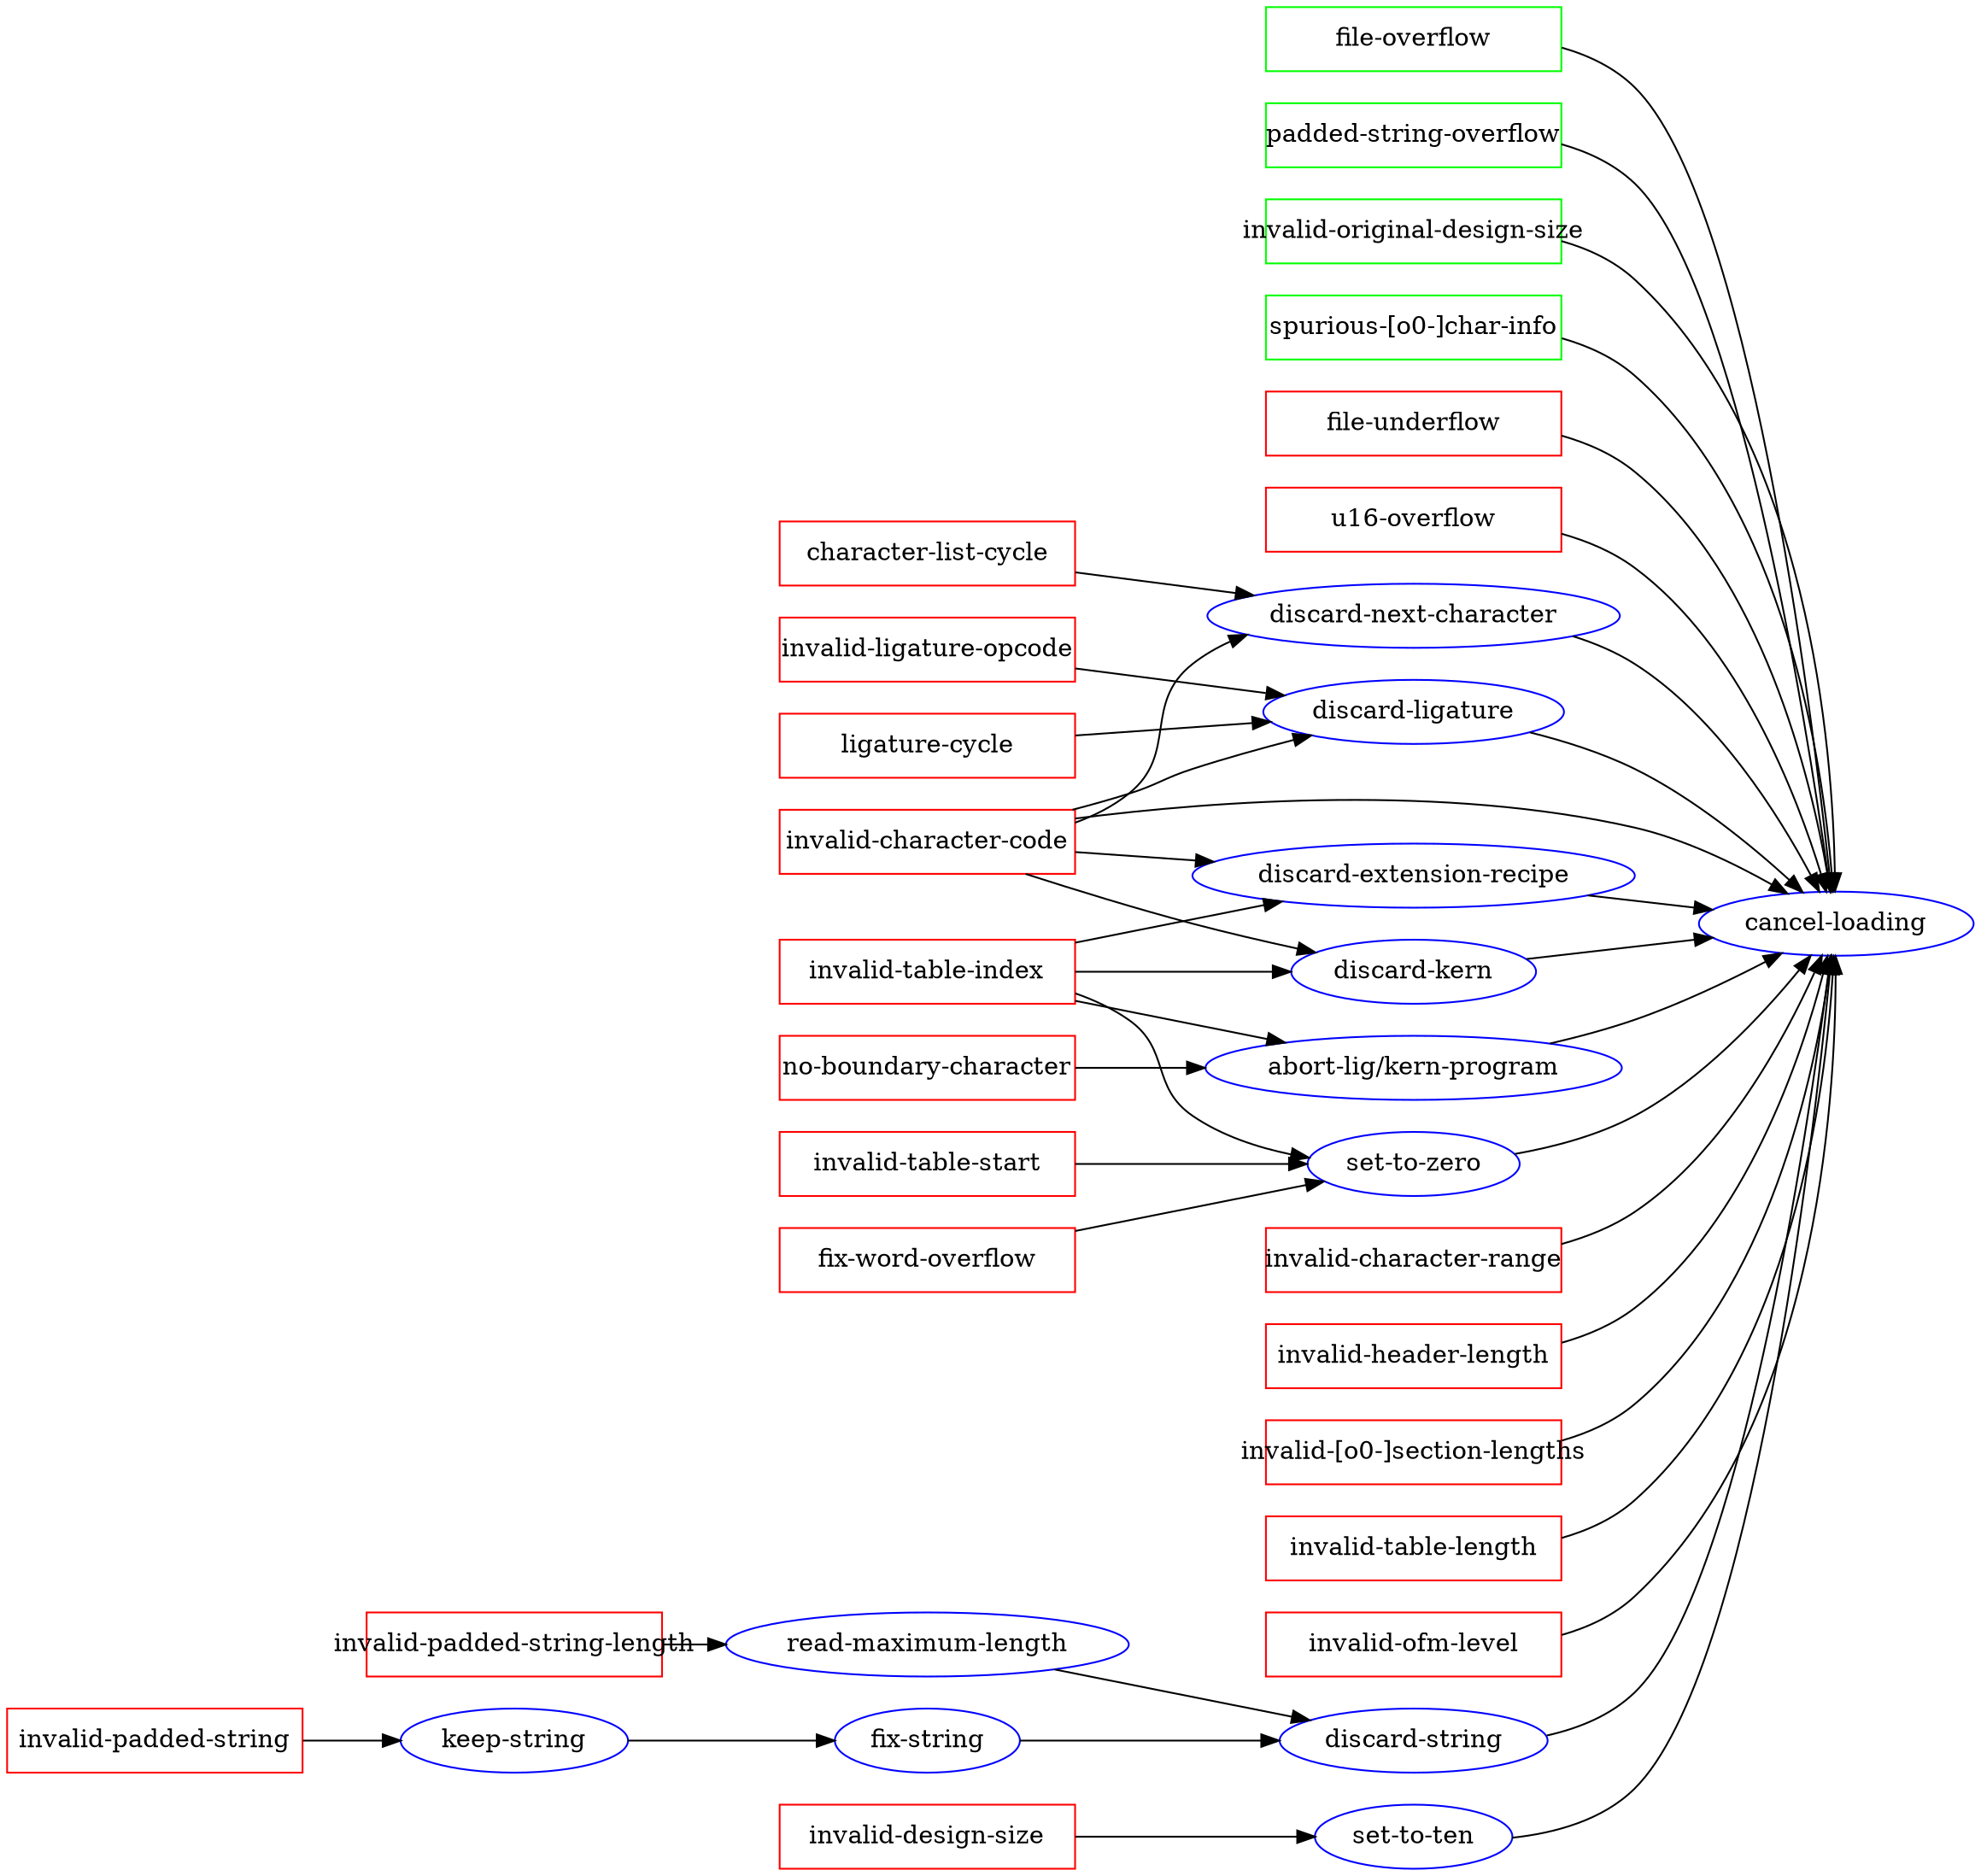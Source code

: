 strict digraph {
  rankdir=LR;
  node [shape=ellipse color=blue]



  "file-overflow", "padded-string-overflow", "invalid-original-design-size",
  "spurious-[o0-]char-info"
  [shape=box color=green fixedsize=true width=2.3]

  "character-list-cycle", "file-underflow", "u16-overflow",
  "fix-word-overflow", "invalid-padded-string",
  "invalid-character-code", "invalid-character-range", "invalid-design-size",
  "invalid-header-length", "invalid-ligature-opcode",
  "invalid-[o0-]section-lengths", "invalid-padded-string-length", "invalid-table-index",
  "invalid-table-length", "invalid-table-start", "ligature-cycle",
  "no-boundary-character",
  "invalid-ofm-level"
  [shape=box color=red fixedsize=true width=2.3]

  "invalid-ofm-level" -> "cancel-loading";
  "file-overflow" -> "cancel-loading";
  "invalid-original-design-size" -> "cancel-loading";
  "file-underflow" -> "cancel-loading";
  "u16-overflow" -> "cancel-loading";
  "invalid-header-length" -> "cancel-loading";
  "invalid-[o0-]section-lengths" -> "cancel-loading";
  "invalid-table-length" -> "cancel-loading";
  "invalid-character-range" -> "cancel-loading";
  "character-list-cycle" -> "discard-next-character" -> "cancel-loading";
  "fix-word-overflow" -> "set-to-zero" -> "cancel-loading";
  "invalid-padded-string" -> "keep-string" -> "fix-string" -> "discard-string" -> "cancel-loading";
  "invalid-padded-string-length" -> "read-maximum-length" -> "discard-string" -> "cancel-loading";
  "padded-string-overflow" -> "cancel-loading";
  "spurious-[o0-]char-info" -> "cancel-loading";
  "invalid-character-code" -> "cancel-loading";
  "invalid-character-code" -> "discard-extension-recipe" -> "cancel-loading";
  "invalid-character-code" -> "discard-kern" -> "cancel-loading";
  "invalid-character-code" -> "discard-ligature" -> "cancel-loading";
  "invalid-character-code" -> "discard-next-character" -> "cancel-loading";
  "no-boundary-character" -> "abort-lig/kern-program" -> "cancel-loading";
  "invalid-design-size" -> "set-to-ten" -> "cancel-loading";
  "invalid-ligature-opcode" -> "discard-ligature" -> "cancel-loading";
  "invalid-table-index" -> "abort-lig/kern-program" -> "cancel-loading";
  "invalid-table-index" -> "discard-extension-recipe" -> "cancel-loading";
  "invalid-table-index" -> "discard-kern" -> "cancel-loading";
  "invalid-table-index" -> "set-to-zero" -> "cancel-loading";
  "invalid-table-start" -> "set-to-zero" -> "cancel-loading";
  "ligature-cycle" -> "discard-ligature" -> "cancel-loading";
}
